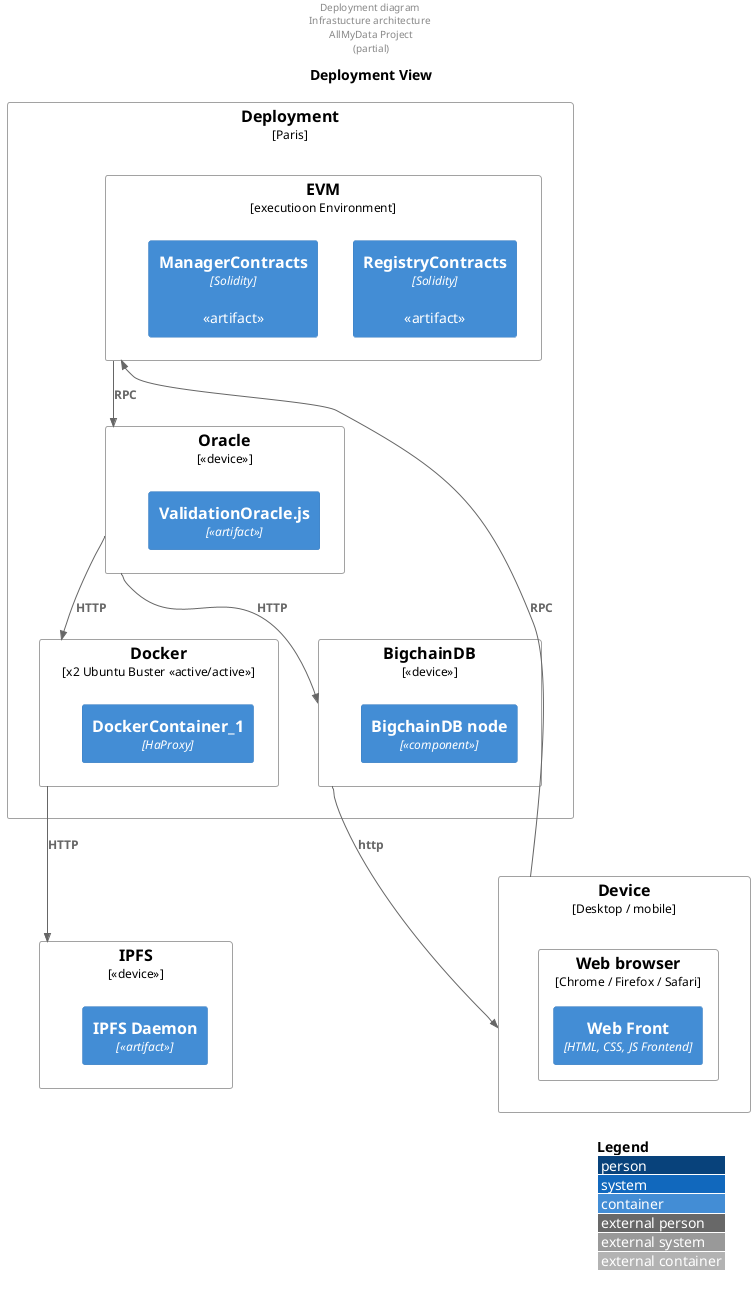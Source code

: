 @startuml
'!includeurl https://raw.githubusercontent.com/RicardoNiepel/C4-PlantUML/master/C4_Deployment.puml
!include <c4/C4_Deployment.puml> 
title Deployment View
header Deployment diagram \nInfrastucture architecture \n AllMyData Project \n(partial)
LAYOUT_WITH_LEGEND()


Node("client", "Device", "Desktop / mobile") {
  Node("nav1", "Web browser", "Chrome / Firefox / Safari") {
    Container("spa", "Web Front", "HTML, CSS, JS Frontend")
  }
}

Node("dc", "Deployment", "Paris") {

    Node("rp1", "Docker", "x2 Ubuntu Buster <<active/active>>") {
      Container("ha1", "DockerContainer_1", "HaProxy")
    }

    Node("server_gui", "BigchainDB", "<<device>>") {
        Container("sw1", "BigchainDB node", "<<component>>")
        }
    
    Node("sup1_server", "EVM", "executioon Environment") {
      Container("Registry", "RegistryContracts", "Solidity", "<<artifact>>") 
      Container("manager", "ManagerContracts", "Solidity", "<<artifact>>")
    }

    Node("ech1", "Oracle", "<<device>>") {
      Container("gw1", "ValidationOracle.js", "<<artifact>>")
    }
}
Node("ec", "IPFS", "<<device>>") {
      Container("gw", "IPFS Daemon", "<<artifact>>")
    }

Rel(client, sup1_server, "RPC")
Rel(sup1_server, ech1, "RPC")
Rel(ech1, rp1, "HTTP")
Rel(rp1, ec, "HTTP")
Rel(ech1, server_gui, "HTTP")
Rel(server_gui, client, "http")

@enduml